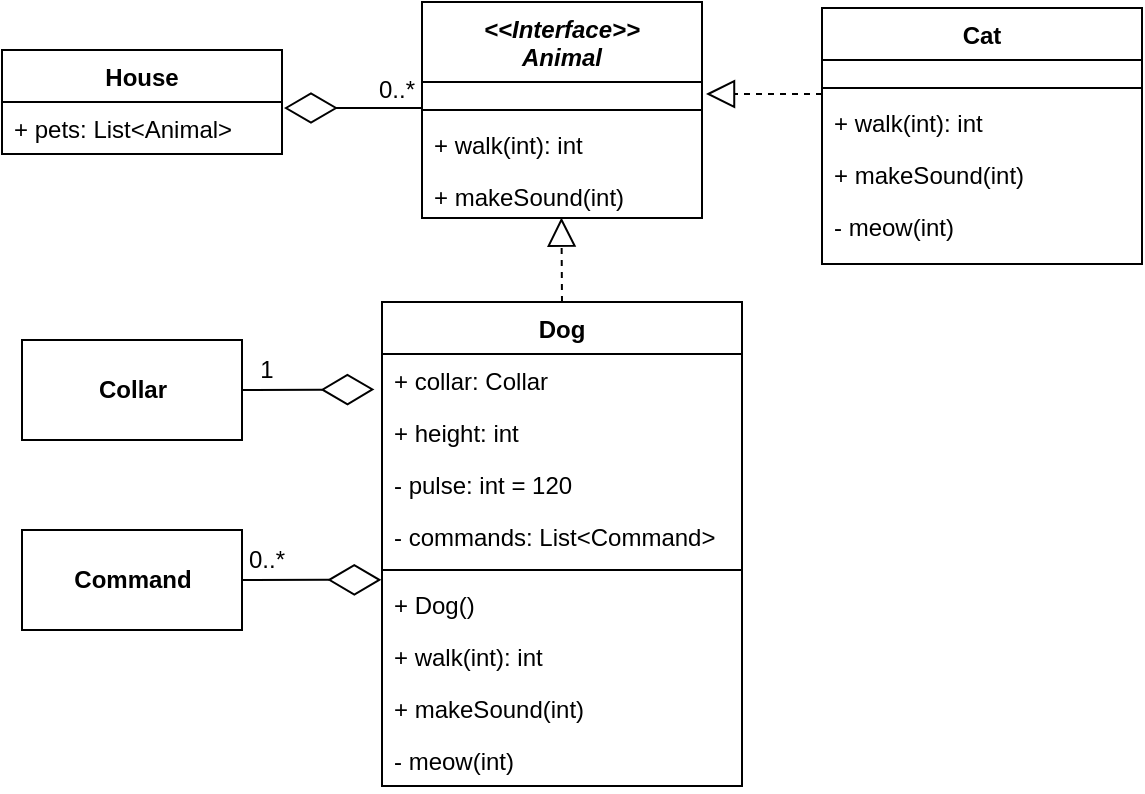 <mxfile version="12.1.3" type="device" pages="1"><diagram id="B4tR0PfouXR-Q1CgwBha" name="Page-1"><mxGraphModel dx="613" dy="544" grid="1" gridSize="10" guides="1" tooltips="1" connect="1" arrows="1" fold="1" page="1" pageScale="1" pageWidth="850" pageHeight="1100" math="0" shadow="0"><root><mxCell id="0"/><mxCell id="1" parent="0"/><mxCell id="s80cvsywk2BOhlmtlGR_-4" value="House" style="swimlane;fontStyle=1;childLayout=stackLayout;horizontal=1;startSize=26;fillColor=none;horizontalStack=0;resizeParent=1;resizeParentMax=0;resizeLast=0;collapsible=1;marginBottom=0;" parent="1" vertex="1"><mxGeometry x="30" y="34" width="140" height="52" as="geometry"/></mxCell><mxCell id="s80cvsywk2BOhlmtlGR_-5" value="+ pets: List&lt;Animal&gt;" style="text;strokeColor=none;fillColor=none;align=left;verticalAlign=top;spacingLeft=4;spacingRight=4;overflow=hidden;rotatable=0;points=[[0,0.5],[1,0.5]];portConstraint=eastwest;" parent="s80cvsywk2BOhlmtlGR_-4" vertex="1"><mxGeometry y="26" width="140" height="26" as="geometry"/></mxCell><mxCell id="s80cvsywk2BOhlmtlGR_-12" value="&lt;&lt;Interface&gt;&gt;&#10;Animal" style="swimlane;fontStyle=3;childLayout=stackLayout;horizontal=1;startSize=40;fillColor=none;horizontalStack=0;resizeParent=1;resizeParentMax=0;resizeLast=0;collapsible=1;marginBottom=0;" parent="1" vertex="1"><mxGeometry x="240" y="10" width="140" height="108" as="geometry"/></mxCell><mxCell id="3gsEDkWgOWXo1uhJ7Nkq-2" value=" " style="text;strokeColor=none;fillColor=none;align=left;verticalAlign=top;spacingLeft=4;spacingRight=4;overflow=hidden;rotatable=0;points=[[0,0.5],[1,0.5]];portConstraint=eastwest;fontSize=12;" vertex="1" parent="s80cvsywk2BOhlmtlGR_-12"><mxGeometry y="40" width="140" height="10" as="geometry"/></mxCell><mxCell id="3gsEDkWgOWXo1uhJ7Nkq-1" value="" style="line;strokeWidth=1;fillColor=none;align=left;verticalAlign=middle;spacingTop=-1;spacingLeft=3;spacingRight=3;rotatable=0;labelPosition=right;points=[];portConstraint=eastwest;" vertex="1" parent="s80cvsywk2BOhlmtlGR_-12"><mxGeometry y="50" width="140" height="8" as="geometry"/></mxCell><mxCell id="s80cvsywk2BOhlmtlGR_-13" value="+ walk(int): int" style="text;strokeColor=none;fillColor=none;align=left;verticalAlign=top;spacingLeft=4;spacingRight=4;overflow=hidden;rotatable=0;points=[[0,0.5],[1,0.5]];portConstraint=eastwest;" parent="s80cvsywk2BOhlmtlGR_-12" vertex="1"><mxGeometry y="58" width="140" height="26" as="geometry"/></mxCell><mxCell id="s80cvsywk2BOhlmtlGR_-14" value="+ makeSound(int)" style="text;strokeColor=none;fillColor=none;align=left;verticalAlign=top;spacingLeft=4;spacingRight=4;overflow=hidden;rotatable=0;points=[[0,0.5],[1,0.5]];portConstraint=eastwest;" parent="s80cvsywk2BOhlmtlGR_-12" vertex="1"><mxGeometry y="84" width="140" height="24" as="geometry"/></mxCell><object label="" id="s80cvsywk2BOhlmtlGR_-16"><mxCell style="endArrow=diamondThin;endFill=0;endSize=24;html=1;exitX=0;exitY=0.375;exitDx=0;exitDy=0;rounded=1;exitPerimeter=0;" parent="1" source="3gsEDkWgOWXo1uhJ7Nkq-1" edge="1"><mxGeometry width="160" relative="1" as="geometry"><mxPoint x="170" y="190" as="sourcePoint"/><mxPoint x="171" y="63" as="targetPoint"/></mxGeometry></mxCell></object><mxCell id="s80cvsywk2BOhlmtlGR_-18" value="0..*" style="text;html=1;resizable=0;points=[];align=center;verticalAlign=middle;labelBackgroundColor=none;" parent="s80cvsywk2BOhlmtlGR_-16" vertex="1" connectable="0"><mxGeometry x="-0.821" y="-1" relative="1" as="geometry"><mxPoint x="-7" y="-8" as="offset"/></mxGeometry></mxCell><mxCell id="s80cvsywk2BOhlmtlGR_-24" value="Cat" style="swimlane;fontStyle=1;align=center;verticalAlign=top;childLayout=stackLayout;horizontal=1;startSize=26;horizontalStack=0;resizeParent=1;resizeParentMax=0;resizeLast=0;collapsible=1;marginBottom=0;labelBackgroundColor=none;fillColor=none;" parent="1" vertex="1"><mxGeometry x="440" y="13" width="160" height="128" as="geometry"/></mxCell><mxCell id="s80cvsywk2BOhlmtlGR_-25" value=" " style="text;strokeColor=none;fillColor=none;align=left;verticalAlign=top;spacingLeft=4;spacingRight=4;overflow=hidden;rotatable=0;points=[[0,0.5],[1,0.5]];portConstraint=eastwest;" parent="s80cvsywk2BOhlmtlGR_-24" vertex="1"><mxGeometry y="26" width="160" height="10" as="geometry"/></mxCell><mxCell id="s80cvsywk2BOhlmtlGR_-26" value="" style="line;strokeWidth=1;fillColor=none;align=left;verticalAlign=middle;spacingTop=-1;spacingLeft=3;spacingRight=3;rotatable=0;labelPosition=right;points=[];portConstraint=eastwest;" parent="s80cvsywk2BOhlmtlGR_-24" vertex="1"><mxGeometry y="36" width="160" height="8" as="geometry"/></mxCell><mxCell id="s80cvsywk2BOhlmtlGR_-27" value="+ walk(int): int" style="text;strokeColor=none;fillColor=none;align=left;verticalAlign=top;spacingLeft=4;spacingRight=4;overflow=hidden;rotatable=0;points=[[0,0.5],[1,0.5]];portConstraint=eastwest;" parent="s80cvsywk2BOhlmtlGR_-24" vertex="1"><mxGeometry y="44" width="160" height="26" as="geometry"/></mxCell><mxCell id="s80cvsywk2BOhlmtlGR_-32" value="+ makeSound(int)" style="text;strokeColor=none;fillColor=none;align=left;verticalAlign=top;spacingLeft=4;spacingRight=4;overflow=hidden;rotatable=0;points=[[0,0.5],[1,0.5]];portConstraint=eastwest;" parent="s80cvsywk2BOhlmtlGR_-24" vertex="1"><mxGeometry y="70" width="160" height="26" as="geometry"/></mxCell><mxCell id="s80cvsywk2BOhlmtlGR_-33" value="- meow(int)" style="text;strokeColor=none;fillColor=none;align=left;verticalAlign=top;spacingLeft=4;spacingRight=4;overflow=hidden;rotatable=0;points=[[0,0.5],[1,0.5]];portConstraint=eastwest;" parent="s80cvsywk2BOhlmtlGR_-24" vertex="1"><mxGeometry y="96" width="160" height="32" as="geometry"/></mxCell><mxCell id="s80cvsywk2BOhlmtlGR_-28" value="" style="endArrow=block;dashed=1;endFill=0;endSize=12;html=1;" parent="1" edge="1"><mxGeometry width="160" relative="1" as="geometry"><mxPoint x="440" y="56" as="sourcePoint"/><mxPoint x="382" y="56" as="targetPoint"/></mxGeometry></mxCell><mxCell id="s80cvsywk2BOhlmtlGR_-34" value="Dog" style="swimlane;fontStyle=1;align=center;verticalAlign=top;childLayout=stackLayout;horizontal=1;startSize=26;horizontalStack=0;resizeParent=1;resizeParentMax=0;resizeLast=0;collapsible=1;marginBottom=0;labelBackgroundColor=none;fillColor=none;" parent="1" vertex="1"><mxGeometry x="220" y="160" width="180" height="242" as="geometry"/></mxCell><mxCell id="s80cvsywk2BOhlmtlGR_-42" value="+ collar: Collar" style="text;strokeColor=none;fillColor=none;align=left;verticalAlign=top;spacingLeft=4;spacingRight=4;overflow=hidden;rotatable=0;points=[[0,0.5],[1,0.5]];portConstraint=eastwest;" parent="s80cvsywk2BOhlmtlGR_-34" vertex="1"><mxGeometry y="26" width="180" height="26" as="geometry"/></mxCell><mxCell id="s80cvsywk2BOhlmtlGR_-43" value="+ height: int" style="text;strokeColor=none;fillColor=none;align=left;verticalAlign=top;spacingLeft=4;spacingRight=4;overflow=hidden;rotatable=0;points=[[0,0.5],[1,0.5]];portConstraint=eastwest;" parent="s80cvsywk2BOhlmtlGR_-34" vertex="1"><mxGeometry y="52" width="180" height="26" as="geometry"/></mxCell><mxCell id="s80cvsywk2BOhlmtlGR_-44" value="- pulse: int = 120" style="text;strokeColor=none;fillColor=none;align=left;verticalAlign=top;spacingLeft=4;spacingRight=4;overflow=hidden;rotatable=0;points=[[0,0.5],[1,0.5]];portConstraint=eastwest;" parent="s80cvsywk2BOhlmtlGR_-34" vertex="1"><mxGeometry y="78" width="180" height="26" as="geometry"/></mxCell><mxCell id="s80cvsywk2BOhlmtlGR_-45" value="- commands: List&lt;Command&gt;" style="text;strokeColor=none;fillColor=none;align=left;verticalAlign=top;spacingLeft=4;spacingRight=4;overflow=hidden;rotatable=0;points=[[0,0.5],[1,0.5]];portConstraint=eastwest;" parent="s80cvsywk2BOhlmtlGR_-34" vertex="1"><mxGeometry y="104" width="180" height="26" as="geometry"/></mxCell><mxCell id="s80cvsywk2BOhlmtlGR_-36" value="" style="line;strokeWidth=1;fillColor=none;align=left;verticalAlign=middle;spacingTop=-1;spacingLeft=3;spacingRight=3;rotatable=0;labelPosition=right;points=[];portConstraint=eastwest;" parent="s80cvsywk2BOhlmtlGR_-34" vertex="1"><mxGeometry y="130" width="180" height="8" as="geometry"/></mxCell><mxCell id="s80cvsywk2BOhlmtlGR_-41" value="+ Dog()" style="text;strokeColor=none;fillColor=none;align=left;verticalAlign=top;spacingLeft=4;spacingRight=4;overflow=hidden;rotatable=0;points=[[0,0.5],[1,0.5]];portConstraint=eastwest;" parent="s80cvsywk2BOhlmtlGR_-34" vertex="1"><mxGeometry y="138" width="180" height="26" as="geometry"/></mxCell><mxCell id="s80cvsywk2BOhlmtlGR_-37" value="+ walk(int): int" style="text;strokeColor=none;fillColor=none;align=left;verticalAlign=top;spacingLeft=4;spacingRight=4;overflow=hidden;rotatable=0;points=[[0,0.5],[1,0.5]];portConstraint=eastwest;" parent="s80cvsywk2BOhlmtlGR_-34" vertex="1"><mxGeometry y="164" width="180" height="26" as="geometry"/></mxCell><mxCell id="s80cvsywk2BOhlmtlGR_-38" value="+ makeSound(int)" style="text;strokeColor=none;fillColor=none;align=left;verticalAlign=top;spacingLeft=4;spacingRight=4;overflow=hidden;rotatable=0;points=[[0,0.5],[1,0.5]];portConstraint=eastwest;" parent="s80cvsywk2BOhlmtlGR_-34" vertex="1"><mxGeometry y="190" width="180" height="26" as="geometry"/></mxCell><mxCell id="s80cvsywk2BOhlmtlGR_-39" value="- meow(int)" style="text;strokeColor=none;fillColor=none;align=left;verticalAlign=top;spacingLeft=4;spacingRight=4;overflow=hidden;rotatable=0;points=[[0,0.5],[1,0.5]];portConstraint=eastwest;" parent="s80cvsywk2BOhlmtlGR_-34" vertex="1"><mxGeometry y="216" width="180" height="26" as="geometry"/></mxCell><mxCell id="s80cvsywk2BOhlmtlGR_-40" value="" style="endArrow=block;dashed=1;endFill=0;endSize=12;html=1;exitX=0.5;exitY=0;exitDx=0;exitDy=0;entryX=0.498;entryY=0.991;entryDx=0;entryDy=0;entryPerimeter=0;" parent="1" source="s80cvsywk2BOhlmtlGR_-34" target="s80cvsywk2BOhlmtlGR_-14" edge="1"><mxGeometry width="160" relative="1" as="geometry"><mxPoint x="449.68" y="65.666" as="sourcePoint"/><mxPoint x="300" y="140" as="targetPoint"/></mxGeometry></mxCell><mxCell id="s80cvsywk2BOhlmtlGR_-48" value="&lt;b&gt;Collar&lt;/b&gt;" style="html=1;labelBackgroundColor=none;fillColor=none;" parent="1" vertex="1"><mxGeometry x="40" y="179" width="110" height="50" as="geometry"/></mxCell><mxCell id="s80cvsywk2BOhlmtlGR_-49" value="&lt;b&gt;Command&lt;/b&gt;" style="html=1;labelBackgroundColor=none;fillColor=none;" parent="1" vertex="1"><mxGeometry x="40" y="274" width="110" height="50" as="geometry"/></mxCell><object label="" id="s80cvsywk2BOhlmtlGR_-50"><mxCell style="endArrow=diamondThin;endFill=0;endSize=24;html=1;entryX=-0.021;entryY=0.682;entryDx=0;entryDy=0;exitX=1;exitY=0.5;exitDx=0;exitDy=0;rounded=1;entryPerimeter=0;" parent="1" source="s80cvsywk2BOhlmtlGR_-48" target="s80cvsywk2BOhlmtlGR_-42" edge="1"><mxGeometry width="160" relative="1" as="geometry"><mxPoint x="209.5" y="147.5" as="sourcePoint"/><mxPoint x="140.2" y="146.112" as="targetPoint"/></mxGeometry></mxCell></object><mxCell id="s80cvsywk2BOhlmtlGR_-51" value="1" style="text;html=1;resizable=0;points=[];align=center;verticalAlign=middle;labelBackgroundColor=none;" parent="s80cvsywk2BOhlmtlGR_-50" vertex="1" connectable="0"><mxGeometry x="-0.821" y="-1" relative="1" as="geometry"><mxPoint x="6" y="-11" as="offset"/></mxGeometry></mxCell><object label="" id="s80cvsywk2BOhlmtlGR_-52"><mxCell style="endArrow=diamondThin;endFill=0;endSize=24;html=1;entryX=-0.002;entryY=0.034;entryDx=0;entryDy=0;rounded=1;entryPerimeter=0;" parent="1" target="s80cvsywk2BOhlmtlGR_-41" edge="1"><mxGeometry width="160" relative="1" as="geometry"><mxPoint x="150" y="299" as="sourcePoint"/><mxPoint x="216.22" y="299.232" as="targetPoint"/></mxGeometry></mxCell></object><mxCell id="s80cvsywk2BOhlmtlGR_-53" value="0..*" style="text;html=1;resizable=0;points=[];align=center;verticalAlign=middle;labelBackgroundColor=none;" parent="s80cvsywk2BOhlmtlGR_-52" vertex="1" connectable="0"><mxGeometry x="-0.821" y="-1" relative="1" as="geometry"><mxPoint x="6" y="-11" as="offset"/></mxGeometry></mxCell></root></mxGraphModel></diagram></mxfile>
